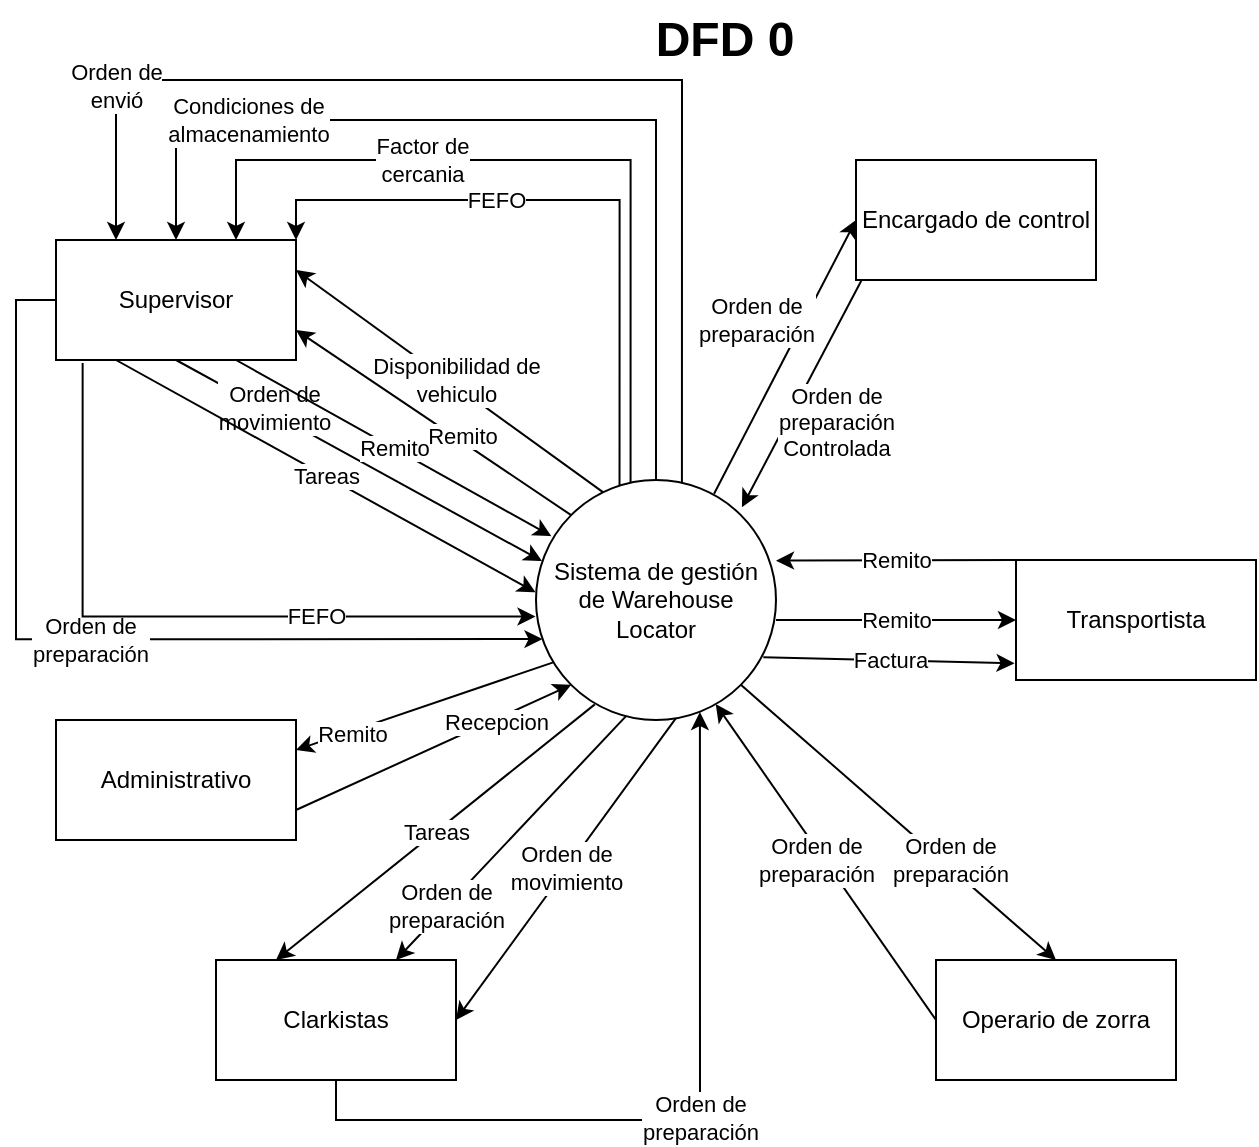 <mxfile version="24.5.1" type="github" pages="2">
  <diagram id="dtz4ZYm2-1124x_eL9rx" name="DFD">
    <mxGraphModel dx="989" dy="532" grid="1" gridSize="10" guides="1" tooltips="1" connect="1" arrows="1" fold="1" page="1" pageScale="1" pageWidth="827" pageHeight="1169" math="0" shadow="0">
      <root>
        <mxCell id="0" />
        <mxCell id="1" parent="0" />
        <mxCell id="_3XoVfJ383ayYzKA0eGD-2" value="Orden de&lt;br&gt;movimiento" style="rounded=0;orthogonalLoop=1;jettySize=auto;html=1;exitX=0.5;exitY=1;exitDx=0;exitDy=0;entryX=0.025;entryY=0.338;entryDx=0;entryDy=0;entryPerimeter=0;" parent="1" source="zZa_1P73lOuYzELmrsZg-2" target="zZa_1P73lOuYzELmrsZg-1" edge="1">
          <mxGeometry x="-0.48" y="2" relative="1" as="geometry">
            <mxPoint x="320" y="380" as="targetPoint" />
            <mxPoint as="offset" />
          </mxGeometry>
        </mxCell>
        <mxCell id="_3XoVfJ383ayYzKA0eGD-7" value="Disponibilidad de&lt;br&gt;vehiculo" style="rounded=0;orthogonalLoop=1;jettySize=auto;html=1;exitX=0.289;exitY=0.058;exitDx=0;exitDy=0;entryX=1;entryY=0.25;entryDx=0;entryDy=0;exitPerimeter=0;" parent="1" source="zZa_1P73lOuYzELmrsZg-1" target="zZa_1P73lOuYzELmrsZg-2" edge="1">
          <mxGeometry x="-0.017" y="-2" relative="1" as="geometry">
            <mxPoint as="offset" />
          </mxGeometry>
        </mxCell>
        <mxCell id="YiQoPn7ypVEa9kBm7qLJ-7" value="Tareas" style="rounded=0;orthogonalLoop=1;jettySize=auto;html=1;exitX=0.245;exitY=0.935;exitDx=0;exitDy=0;entryX=0.25;entryY=0;entryDx=0;entryDy=0;exitPerimeter=0;" parent="1" source="zZa_1P73lOuYzELmrsZg-1" target="YiQoPn7ypVEa9kBm7qLJ-2" edge="1">
          <mxGeometry relative="1" as="geometry" />
        </mxCell>
        <mxCell id="YiQoPn7ypVEa9kBm7qLJ-10" value="Remito" style="rounded=0;orthogonalLoop=1;jettySize=auto;html=1;exitX=0.072;exitY=0.76;exitDx=0;exitDy=0;entryX=1;entryY=0.25;entryDx=0;entryDy=0;exitPerimeter=0;" parent="1" source="zZa_1P73lOuYzELmrsZg-1" target="YiQoPn7ypVEa9kBm7qLJ-1" edge="1">
          <mxGeometry x="0.571" y="2" relative="1" as="geometry">
            <mxPoint as="offset" />
          </mxGeometry>
        </mxCell>
        <mxCell id="VfRBNNF5Eisxa5Mo3TuI-1" value="Factura" style="rounded=0;orthogonalLoop=1;jettySize=auto;html=1;entryX=-0.006;entryY=0.861;entryDx=0;entryDy=0;entryPerimeter=0;exitX=0.947;exitY=0.739;exitDx=0;exitDy=0;exitPerimeter=0;" parent="1" source="zZa_1P73lOuYzELmrsZg-1" target="zZa_1P73lOuYzELmrsZg-3" edge="1">
          <mxGeometry relative="1" as="geometry">
            <mxPoint x="450" y="410" as="sourcePoint" />
          </mxGeometry>
        </mxCell>
        <mxCell id="VfRBNNF5Eisxa5Mo3TuI-2" value="Orden de&lt;br&gt;envió" style="edgeStyle=orthogonalEdgeStyle;rounded=0;orthogonalLoop=1;jettySize=auto;html=1;exitX=0.608;exitY=0.011;exitDx=0;exitDy=0;entryX=0.25;entryY=0;entryDx=0;entryDy=0;exitPerimeter=0;" parent="1" source="zZa_1P73lOuYzELmrsZg-1" target="zZa_1P73lOuYzELmrsZg-2" edge="1">
          <mxGeometry x="0.726" relative="1" as="geometry">
            <Array as="points">
              <mxPoint x="393" y="120" />
              <mxPoint x="110" y="120" />
            </Array>
            <mxPoint as="offset" />
          </mxGeometry>
        </mxCell>
        <mxCell id="VfRBNNF5Eisxa5Mo3TuI-4" value="Orden de&lt;br&gt;preparación" style="rounded=0;orthogonalLoop=1;jettySize=auto;html=1;exitX=1;exitY=1;exitDx=0;exitDy=0;entryX=0.5;entryY=0;entryDx=0;entryDy=0;" parent="1" source="zZa_1P73lOuYzELmrsZg-1" target="YiQoPn7ypVEa9kBm7qLJ-4" edge="1">
          <mxGeometry x="0.299" y="3" relative="1" as="geometry">
            <mxPoint as="offset" />
          </mxGeometry>
        </mxCell>
        <mxCell id="VfRBNNF5Eisxa5Mo3TuI-5" value="Orden de&lt;br&gt;preparación" style="rounded=0;orthogonalLoop=1;jettySize=auto;html=1;entryX=0.75;entryY=0;entryDx=0;entryDy=0;exitX=0.375;exitY=0.984;exitDx=0;exitDy=0;exitPerimeter=0;" parent="1" source="zZa_1P73lOuYzELmrsZg-1" target="YiQoPn7ypVEa9kBm7qLJ-2" edge="1">
          <mxGeometry x="0.555" relative="1" as="geometry">
            <mxPoint x="380" y="440" as="sourcePoint" />
            <mxPoint as="offset" />
          </mxGeometry>
        </mxCell>
        <mxCell id="VfRBNNF5Eisxa5Mo3TuI-6" value="Orden de&lt;br&gt;preparación" style="rounded=0;orthogonalLoop=1;jettySize=auto;html=1;exitX=0.742;exitY=0.057;exitDx=0;exitDy=0;entryX=0;entryY=0.5;entryDx=0;entryDy=0;exitPerimeter=0;" parent="1" source="zZa_1P73lOuYzELmrsZg-1" target="YiQoPn7ypVEa9kBm7qLJ-3" edge="1">
          <mxGeometry x="0.125" y="21" relative="1" as="geometry">
            <mxPoint as="offset" />
          </mxGeometry>
        </mxCell>
        <mxCell id="_3XoVfJ383ayYzKA0eGD-1" value="Remito" style="rounded=0;orthogonalLoop=1;jettySize=auto;html=1;exitX=0;exitY=0;exitDx=0;exitDy=0;entryX=1;entryY=0.75;entryDx=0;entryDy=0;" parent="1" source="zZa_1P73lOuYzELmrsZg-1" target="zZa_1P73lOuYzELmrsZg-2" edge="1">
          <mxGeometry x="-0.187" y="-2" relative="1" as="geometry">
            <mxPoint as="offset" />
          </mxGeometry>
        </mxCell>
        <mxCell id="_3XoVfJ383ayYzKA0eGD-3" value="Orden de&lt;br&gt;movimiento" style="rounded=0;orthogonalLoop=1;jettySize=auto;html=1;exitX=0.584;exitY=0.991;exitDx=0;exitDy=0;entryX=1;entryY=0.5;entryDx=0;entryDy=0;exitPerimeter=0;" parent="1" source="zZa_1P73lOuYzELmrsZg-1" target="YiQoPn7ypVEa9kBm7qLJ-2" edge="1">
          <mxGeometry relative="1" as="geometry" />
        </mxCell>
        <mxCell id="_3XoVfJ383ayYzKA0eGD-5" value="Condiciones de&lt;br&gt;almacenamiento" style="edgeStyle=orthogonalEdgeStyle;rounded=0;orthogonalLoop=1;jettySize=auto;html=1;exitX=0.5;exitY=0;exitDx=0;exitDy=0;entryX=0.5;entryY=0;entryDx=0;entryDy=0;" parent="1" source="zZa_1P73lOuYzELmrsZg-1" target="zZa_1P73lOuYzELmrsZg-2" edge="1">
          <mxGeometry x="0.6" relative="1" as="geometry">
            <Array as="points">
              <mxPoint x="380" y="140" />
              <mxPoint x="140" y="140" />
            </Array>
            <mxPoint as="offset" />
          </mxGeometry>
        </mxCell>
        <mxCell id="_3XoVfJ383ayYzKA0eGD-6" value="Factor de&lt;br&gt;cercania" style="edgeStyle=orthogonalEdgeStyle;rounded=0;orthogonalLoop=1;jettySize=auto;html=1;exitX=0.394;exitY=0.008;exitDx=0;exitDy=0;entryX=0.75;entryY=0;entryDx=0;entryDy=0;exitPerimeter=0;" parent="1" source="zZa_1P73lOuYzELmrsZg-1" target="zZa_1P73lOuYzELmrsZg-2" edge="1">
          <mxGeometry x="0.33" relative="1" as="geometry">
            <Array as="points">
              <mxPoint x="367" y="160" />
              <mxPoint x="170" y="160" />
            </Array>
            <mxPoint as="offset" />
          </mxGeometry>
        </mxCell>
        <mxCell id="_3XoVfJ383ayYzKA0eGD-8" value="FEFO" style="edgeStyle=orthogonalEdgeStyle;rounded=0;orthogonalLoop=1;jettySize=auto;html=1;exitX=0.348;exitY=0.022;exitDx=0;exitDy=0;entryX=1;entryY=0;entryDx=0;entryDy=0;exitPerimeter=0;" parent="1" source="zZa_1P73lOuYzELmrsZg-1" target="zZa_1P73lOuYzELmrsZg-2" edge="1">
          <mxGeometry x="0.26" relative="1" as="geometry">
            <Array as="points">
              <mxPoint x="362" y="180" />
              <mxPoint x="200" y="180" />
            </Array>
            <mxPoint as="offset" />
          </mxGeometry>
        </mxCell>
        <mxCell id="zZa_1P73lOuYzELmrsZg-1" value="&lt;font style=&quot;font-size: 12px;&quot;&gt;Sistema de gestión de Warehouse Locator&lt;/font&gt;" style="ellipse;whiteSpace=wrap;html=1;aspect=fixed;" parent="1" vertex="1">
          <mxGeometry x="320" y="320" width="120" height="120" as="geometry" />
        </mxCell>
        <mxCell id="Pckf7qKC1o77Quz8ey8D-3" value="Remito" style="rounded=0;orthogonalLoop=1;jettySize=auto;html=1;exitX=0.75;exitY=1;exitDx=0;exitDy=0;entryX=0.064;entryY=0.234;entryDx=0;entryDy=0;entryPerimeter=0;" parent="1" source="zZa_1P73lOuYzELmrsZg-2" target="zZa_1P73lOuYzELmrsZg-1" edge="1">
          <mxGeometry relative="1" as="geometry" />
        </mxCell>
        <mxCell id="YiQoPn7ypVEa9kBm7qLJ-6" value="Tareas" style="rounded=0;orthogonalLoop=1;jettySize=auto;html=1;exitX=0.25;exitY=1;exitDx=0;exitDy=0;entryX=-0.002;entryY=0.468;entryDx=0;entryDy=0;entryPerimeter=0;" parent="1" source="zZa_1P73lOuYzELmrsZg-2" target="zZa_1P73lOuYzELmrsZg-1" edge="1">
          <mxGeometry relative="1" as="geometry" />
        </mxCell>
        <mxCell id="VfRBNNF5Eisxa5Mo3TuI-3" value="Orden de&lt;br&gt;preparación" style="edgeStyle=orthogonalEdgeStyle;rounded=0;orthogonalLoop=1;jettySize=auto;html=1;exitX=0;exitY=0.5;exitDx=0;exitDy=0;entryX=0.027;entryY=0.663;entryDx=0;entryDy=0;entryPerimeter=0;" parent="1" source="zZa_1P73lOuYzELmrsZg-2" target="zZa_1P73lOuYzELmrsZg-1" edge="1">
          <mxGeometry relative="1" as="geometry">
            <Array as="points">
              <mxPoint x="60" y="230" />
              <mxPoint x="60" y="400" />
            </Array>
          </mxGeometry>
        </mxCell>
        <mxCell id="zZa_1P73lOuYzELmrsZg-2" value="Supervisor" style="rounded=0;whiteSpace=wrap;html=1;" parent="1" vertex="1">
          <mxGeometry x="80" y="200" width="120" height="60" as="geometry" />
        </mxCell>
        <mxCell id="Pckf7qKC1o77Quz8ey8D-1" value="Remito" style="rounded=0;orthogonalLoop=1;jettySize=auto;html=1;exitX=0;exitY=0;exitDx=0;exitDy=0;entryX=1;entryY=0.336;entryDx=0;entryDy=0;entryPerimeter=0;" parent="1" source="zZa_1P73lOuYzELmrsZg-3" target="zZa_1P73lOuYzELmrsZg-1" edge="1">
          <mxGeometry relative="1" as="geometry" />
        </mxCell>
        <mxCell id="zZa_1P73lOuYzELmrsZg-3" value="Transportista" style="rounded=0;whiteSpace=wrap;html=1;" parent="1" vertex="1">
          <mxGeometry x="560" y="360" width="120" height="60" as="geometry" />
        </mxCell>
        <mxCell id="zZa_1P73lOuYzELmrsZg-4" value="&lt;font style=&quot;font-size: 24px;&quot;&gt;&lt;b&gt;DFD 0&lt;/b&gt;&lt;/font&gt;" style="text;html=1;align=center;verticalAlign=middle;resizable=0;points=[];autosize=1;strokeColor=none;fillColor=none;" parent="1" vertex="1">
          <mxGeometry x="369" y="80" width="90" height="40" as="geometry" />
        </mxCell>
        <mxCell id="YiQoPn7ypVEa9kBm7qLJ-5" value="Recepcion" style="rounded=0;orthogonalLoop=1;jettySize=auto;html=1;exitX=1;exitY=0.75;exitDx=0;exitDy=0;entryX=0;entryY=1;entryDx=0;entryDy=0;" parent="1" source="YiQoPn7ypVEa9kBm7qLJ-1" target="zZa_1P73lOuYzELmrsZg-1" edge="1">
          <mxGeometry x="0.451" relative="1" as="geometry">
            <mxPoint y="1" as="offset" />
          </mxGeometry>
        </mxCell>
        <mxCell id="YiQoPn7ypVEa9kBm7qLJ-1" value="Administrativo" style="rounded=0;whiteSpace=wrap;html=1;" parent="1" vertex="1">
          <mxGeometry x="80" y="440" width="120" height="60" as="geometry" />
        </mxCell>
        <mxCell id="YiQoPn7ypVEa9kBm7qLJ-2" value="Clarkistas" style="rounded=0;whiteSpace=wrap;html=1;" parent="1" vertex="1">
          <mxGeometry x="160" y="560" width="120" height="60" as="geometry" />
        </mxCell>
        <mxCell id="YiQoPn7ypVEa9kBm7qLJ-3" value="Encargado de control" style="rounded=0;whiteSpace=wrap;html=1;" parent="1" vertex="1">
          <mxGeometry x="480" y="160" width="120" height="60" as="geometry" />
        </mxCell>
        <mxCell id="YiQoPn7ypVEa9kBm7qLJ-4" value="Operario de zorra" style="rounded=0;whiteSpace=wrap;html=1;" parent="1" vertex="1">
          <mxGeometry x="520" y="560" width="120" height="60" as="geometry" />
        </mxCell>
        <mxCell id="VfRBNNF5Eisxa5Mo3TuI-7" value="Orden de&lt;br&gt;preparación" style="edgeStyle=orthogonalEdgeStyle;rounded=0;orthogonalLoop=1;jettySize=auto;html=1;exitX=0.5;exitY=1;exitDx=0;exitDy=0;entryX=0.683;entryY=0.967;entryDx=0;entryDy=0;entryPerimeter=0;" parent="1" source="YiQoPn7ypVEa9kBm7qLJ-2" target="zZa_1P73lOuYzELmrsZg-1" edge="1">
          <mxGeometry relative="1" as="geometry" />
        </mxCell>
        <mxCell id="VfRBNNF5Eisxa5Mo3TuI-8" value="Orden de&lt;br&gt;preparación" style="rounded=0;orthogonalLoop=1;jettySize=auto;html=1;exitX=0;exitY=0.5;exitDx=0;exitDy=0;entryX=0.749;entryY=0.934;entryDx=0;entryDy=0;entryPerimeter=0;" parent="1" source="YiQoPn7ypVEa9kBm7qLJ-4" target="zZa_1P73lOuYzELmrsZg-1" edge="1">
          <mxGeometry x="0.038" y="3" relative="1" as="geometry">
            <mxPoint as="offset" />
          </mxGeometry>
        </mxCell>
        <mxCell id="_3XoVfJ383ayYzKA0eGD-9" value="FEFO" style="rounded=0;orthogonalLoop=1;jettySize=auto;html=1;exitX=0.111;exitY=1.024;exitDx=0;exitDy=0;entryX=-0.002;entryY=0.569;entryDx=0;entryDy=0;entryPerimeter=0;edgeStyle=orthogonalEdgeStyle;exitPerimeter=0;" parent="1" source="zZa_1P73lOuYzELmrsZg-2" target="zZa_1P73lOuYzELmrsZg-1" edge="1">
          <mxGeometry x="0.379" relative="1" as="geometry">
            <Array as="points">
              <mxPoint x="93" y="388" />
            </Array>
            <mxPoint as="offset" />
          </mxGeometry>
        </mxCell>
        <mxCell id="dPi1HmF95KN-nMSCKA0x-1" value="" style="rounded=0;orthogonalLoop=1;jettySize=auto;html=1;exitX=0.022;exitY=1.006;exitDx=0;exitDy=0;exitPerimeter=0;entryX=0.858;entryY=0.114;entryDx=0;entryDy=0;entryPerimeter=0;" edge="1" parent="1" source="YiQoPn7ypVEa9kBm7qLJ-3" target="zZa_1P73lOuYzELmrsZg-1">
          <mxGeometry x="-0.053" y="4" relative="1" as="geometry">
            <mxPoint x="1" as="offset" />
            <mxPoint x="489" y="220" as="sourcePoint" />
            <mxPoint x="430" y="340" as="targetPoint" />
          </mxGeometry>
        </mxCell>
        <mxCell id="dPi1HmF95KN-nMSCKA0x-2" value="Orden de&lt;br&gt;preparación&lt;br&gt;Controlada" style="edgeLabel;html=1;align=center;verticalAlign=middle;resizable=0;points=[];" vertex="1" connectable="0" parent="dPi1HmF95KN-nMSCKA0x-1">
          <mxGeometry x="-0.184" y="1" relative="1" as="geometry">
            <mxPoint x="11" y="23" as="offset" />
          </mxGeometry>
        </mxCell>
        <mxCell id="dPi1HmF95KN-nMSCKA0x-3" value="Remito" style="rounded=0;orthogonalLoop=1;jettySize=auto;html=1;exitX=1;exitY=0.583;exitDx=0;exitDy=0;entryX=0;entryY=0.5;entryDx=0;entryDy=0;exitPerimeter=0;" edge="1" parent="1" source="zZa_1P73lOuYzELmrsZg-1" target="zZa_1P73lOuYzELmrsZg-3">
          <mxGeometry relative="1" as="geometry">
            <mxPoint x="440" y="398.5" as="sourcePoint" />
            <mxPoint x="578" y="381.5" as="targetPoint" />
          </mxGeometry>
        </mxCell>
      </root>
    </mxGraphModel>
  </diagram>
  <diagram id="MJs2kllR1z7NmVJTL_JH" name="DFD N1">
    <mxGraphModel dx="1434" dy="806" grid="1" gridSize="10" guides="1" tooltips="1" connect="1" arrows="1" fold="1" page="1" pageScale="1" pageWidth="827" pageHeight="1169" math="0" shadow="0">
      <root>
        <mxCell id="0" />
        <mxCell id="1" parent="0" />
        <mxCell id="jxZmnapPtHwA5-OEwFwY-4" value="" style="group" vertex="1" connectable="0" parent="1">
          <mxGeometry x="330" y="216" width="100" height="100" as="geometry" />
        </mxCell>
        <mxCell id="jxZmnapPtHwA5-OEwFwY-6" value="" style="ellipse;whiteSpace=wrap;html=1;aspect=fixed;" vertex="1" parent="jxZmnapPtHwA5-OEwFwY-4">
          <mxGeometry width="100" height="100" as="geometry" />
        </mxCell>
        <mxCell id="jxZmnapPtHwA5-OEwFwY-7" value="1_Ubicar mercadería" style="text;html=1;strokeColor=none;fillColor=none;align=center;verticalAlign=middle;whiteSpace=wrap;rounded=0;" vertex="1" parent="jxZmnapPtHwA5-OEwFwY-4">
          <mxGeometry x="30" y="40" width="50" height="20" as="geometry" />
        </mxCell>
        <mxCell id="jxZmnapPtHwA5-OEwFwY-8" value="" style="group" vertex="1" connectable="0" parent="1">
          <mxGeometry x="330" y="403" width="100" height="100" as="geometry" />
        </mxCell>
        <mxCell id="jxZmnapPtHwA5-OEwFwY-11" value="" style="ellipse;whiteSpace=wrap;html=1;aspect=fixed;" vertex="1" parent="jxZmnapPtHwA5-OEwFwY-8">
          <mxGeometry width="100" height="100" as="geometry" />
        </mxCell>
        <mxCell id="jxZmnapPtHwA5-OEwFwY-12" value="2_Abastecer picking" style="text;html=1;strokeColor=none;fillColor=none;align=center;verticalAlign=middle;whiteSpace=wrap;rounded=0;" vertex="1" parent="jxZmnapPtHwA5-OEwFwY-8">
          <mxGeometry x="30" y="40" width="50" height="20" as="geometry" />
        </mxCell>
        <mxCell id="jxZmnapPtHwA5-OEwFwY-13" value="" style="group" vertex="1" connectable="0" parent="1">
          <mxGeometry x="330" y="590" width="100" height="100" as="geometry" />
        </mxCell>
        <mxCell id="jxZmnapPtHwA5-OEwFwY-14" value="" style="ellipse;whiteSpace=wrap;html=1;aspect=fixed;" vertex="1" parent="jxZmnapPtHwA5-OEwFwY-13">
          <mxGeometry width="100" height="100" as="geometry" />
        </mxCell>
        <mxCell id="jxZmnapPtHwA5-OEwFwY-15" value="3_Despachar productos" style="text;html=1;strokeColor=none;fillColor=none;align=center;verticalAlign=middle;whiteSpace=wrap;rounded=0;" vertex="1" parent="jxZmnapPtHwA5-OEwFwY-13">
          <mxGeometry x="26.654" y="37.692" width="45.692" height="22.615" as="geometry" />
        </mxCell>
        <mxCell id="jxZmnapPtHwA5-OEwFwY-17" value="" style="group" vertex="1" connectable="0" parent="1">
          <mxGeometry x="80" y="420" width="120" height="60" as="geometry" />
        </mxCell>
        <mxCell id="jxZmnapPtHwA5-OEwFwY-18" value="" style="rounded=0;whiteSpace=wrap;html=1;" vertex="1" parent="jxZmnapPtHwA5-OEwFwY-17">
          <mxGeometry width="120" height="60" as="geometry" />
        </mxCell>
        <mxCell id="jxZmnapPtHwA5-OEwFwY-19" value="Clarkistas" style="text;html=1;strokeColor=none;fillColor=none;align=center;verticalAlign=middle;whiteSpace=wrap;rounded=0;" vertex="1" parent="jxZmnapPtHwA5-OEwFwY-17">
          <mxGeometry x="30" y="15" width="60" height="30" as="geometry" />
        </mxCell>
        <mxCell id="jxZmnapPtHwA5-OEwFwY-20" value="Orden de preparación" style="text;html=1;strokeColor=none;fillColor=none;align=center;verticalAlign=middle;whiteSpace=wrap;rounded=0;fontSize=9;" vertex="1" parent="1">
          <mxGeometry x="200" y="443.5" width="132" height="19" as="geometry" />
        </mxCell>
        <mxCell id="jxZmnapPtHwA5-OEwFwY-21" value="" style="endArrow=classic;html=1;rounded=0;" edge="1" parent="1">
          <mxGeometry width="50" height="50" relative="1" as="geometry">
            <mxPoint x="200" y="440" as="sourcePoint" />
            <mxPoint x="320" y="440" as="targetPoint" />
          </mxGeometry>
        </mxCell>
        <mxCell id="jxZmnapPtHwA5-OEwFwY-22" value="" style="endArrow=none;html=1;rounded=0;endFill=0;startArrow=classic;startFill=1;" edge="1" parent="1">
          <mxGeometry width="50" height="50" relative="1" as="geometry">
            <mxPoint x="200" y="469" as="sourcePoint" />
            <mxPoint x="320" y="469" as="targetPoint" />
          </mxGeometry>
        </mxCell>
        <mxCell id="jxZmnapPtHwA5-OEwFwY-23" value="" style="group" vertex="1" connectable="0" parent="1">
          <mxGeometry x="318" y="28" width="120" height="60" as="geometry" />
        </mxCell>
        <mxCell id="jxZmnapPtHwA5-OEwFwY-25" value="" style="rounded=0;whiteSpace=wrap;html=1;" vertex="1" parent="jxZmnapPtHwA5-OEwFwY-23">
          <mxGeometry width="120" height="60" as="geometry" />
        </mxCell>
        <mxCell id="jxZmnapPtHwA5-OEwFwY-26" value="Transportista" style="text;html=1;strokeColor=none;fillColor=none;align=center;verticalAlign=middle;whiteSpace=wrap;rounded=0;" vertex="1" parent="jxZmnapPtHwA5-OEwFwY-23">
          <mxGeometry x="30" y="15" width="60" height="30" as="geometry" />
        </mxCell>
        <mxCell id="N8RVjQcft0jY5korLCwp-1" value="" style="group" vertex="1" connectable="0" parent="1">
          <mxGeometry x="480" y="390" width="120" height="60" as="geometry" />
        </mxCell>
        <mxCell id="N8RVjQcft0jY5korLCwp-2" value="" style="rounded=0;whiteSpace=wrap;html=1;" vertex="1" parent="N8RVjQcft0jY5korLCwp-1">
          <mxGeometry width="120" height="60" as="geometry" />
        </mxCell>
        <mxCell id="N8RVjQcft0jY5korLCwp-3" value="Encargado de Control" style="text;html=1;strokeColor=none;fillColor=none;align=center;verticalAlign=middle;whiteSpace=wrap;rounded=0;" vertex="1" parent="N8RVjQcft0jY5korLCwp-1">
          <mxGeometry x="30" y="15" width="60" height="30" as="geometry" />
        </mxCell>
        <mxCell id="N8RVjQcft0jY5korLCwp-4" value="" style="endArrow=classic;html=1;rounded=0;entryX=0.5;entryY=0;entryDx=0;entryDy=0;exitX=0.617;exitY=0.993;exitDx=0;exitDy=0;exitPerimeter=0;" edge="1" parent="1" source="jxZmnapPtHwA5-OEwFwY-6" target="N8RVjQcft0jY5korLCwp-2">
          <mxGeometry width="50" height="50" relative="1" as="geometry">
            <mxPoint x="430" y="265.58" as="sourcePoint" />
            <mxPoint x="630" y="330" as="targetPoint" />
          </mxGeometry>
        </mxCell>
        <mxCell id="N8RVjQcft0jY5korLCwp-5" value="" style="endArrow=classic;html=1;rounded=0;exitX=0.5;exitY=1;exitDx=0;exitDy=0;entryX=0.5;entryY=0;entryDx=0;entryDy=0;" edge="1" parent="1" source="N8RVjQcft0jY5korLCwp-2" target="jxZmnapPtHwA5-OEwFwY-14">
          <mxGeometry width="50" height="50" relative="1" as="geometry">
            <mxPoint x="220" y="540" as="sourcePoint" />
            <mxPoint x="420" y="604.42" as="targetPoint" />
          </mxGeometry>
        </mxCell>
        <mxCell id="N8RVjQcft0jY5korLCwp-6" value="" style="group" vertex="1" connectable="0" parent="1">
          <mxGeometry x="37" y="240" width="120" height="60" as="geometry" />
        </mxCell>
        <mxCell id="N8RVjQcft0jY5korLCwp-7" style="edgeStyle=orthogonalEdgeStyle;rounded=0;orthogonalLoop=1;jettySize=auto;html=1;exitX=1;exitY=0.5;exitDx=0;exitDy=0;endArrow=none;endFill=0;startArrow=classic;startFill=1;" edge="1" parent="N8RVjQcft0jY5korLCwp-6" source="N8RVjQcft0jY5korLCwp-8">
          <mxGeometry relative="1" as="geometry">
            <mxPoint x="293" y="30" as="targetPoint" />
          </mxGeometry>
        </mxCell>
        <mxCell id="2mIP09RpDXj6jfRyoUEc-2" style="rounded=0;orthogonalLoop=1;jettySize=auto;html=1;exitX=1;exitY=0.75;exitDx=0;exitDy=0;" edge="1" parent="N8RVjQcft0jY5korLCwp-6" source="N8RVjQcft0jY5korLCwp-8">
          <mxGeometry relative="1" as="geometry">
            <mxPoint x="313" y="170" as="targetPoint" />
          </mxGeometry>
        </mxCell>
        <mxCell id="N8RVjQcft0jY5korLCwp-8" value="" style="rounded=0;whiteSpace=wrap;html=1;" vertex="1" parent="N8RVjQcft0jY5korLCwp-6">
          <mxGeometry width="120" height="60" as="geometry" />
        </mxCell>
        <mxCell id="N8RVjQcft0jY5korLCwp-9" value="Supervisor" style="text;html=1;strokeColor=none;fillColor=none;align=center;verticalAlign=middle;whiteSpace=wrap;rounded=0;" vertex="1" parent="N8RVjQcft0jY5korLCwp-6">
          <mxGeometry x="30" y="15" width="60" height="30" as="geometry" />
        </mxCell>
        <mxCell id="N8RVjQcft0jY5korLCwp-10" value="" style="group" vertex="1" connectable="0" parent="1">
          <mxGeometry x="630" y="390" width="120" height="60" as="geometry" />
        </mxCell>
        <mxCell id="N8RVjQcft0jY5korLCwp-11" value="" style="rounded=0;whiteSpace=wrap;html=1;" vertex="1" parent="N8RVjQcft0jY5korLCwp-10">
          <mxGeometry width="120" height="60" as="geometry" />
        </mxCell>
        <mxCell id="N8RVjQcft0jY5korLCwp-12" value="Administrativo" style="text;html=1;strokeColor=none;fillColor=none;align=center;verticalAlign=middle;whiteSpace=wrap;rounded=0;" vertex="1" parent="N8RVjQcft0jY5korLCwp-10">
          <mxGeometry x="30" y="15" width="60" height="30" as="geometry" />
        </mxCell>
        <mxCell id="N8RVjQcft0jY5korLCwp-13" value="" style="group" vertex="1" connectable="0" parent="1">
          <mxGeometry x="530" y="621" width="120" height="60" as="geometry" />
        </mxCell>
        <mxCell id="N8RVjQcft0jY5korLCwp-14" value="" style="rounded=0;whiteSpace=wrap;html=1;" vertex="1" parent="N8RVjQcft0jY5korLCwp-13">
          <mxGeometry x="24" width="120" height="60" as="geometry" />
        </mxCell>
        <mxCell id="N8RVjQcft0jY5korLCwp-15" value="Operario de zorra" style="text;html=1;strokeColor=none;fillColor=none;align=center;verticalAlign=middle;whiteSpace=wrap;rounded=0;" vertex="1" parent="N8RVjQcft0jY5korLCwp-13">
          <mxGeometry x="54" y="15" width="60" height="30" as="geometry" />
        </mxCell>
        <mxCell id="b1uBpjfrELEnijHmSVab-1" value="Orden de preparación" style="text;html=1;strokeColor=none;fillColor=none;align=center;verticalAlign=middle;whiteSpace=wrap;rounded=0;fontSize=9;" vertex="1" parent="N8RVjQcft0jY5korLCwp-13">
          <mxGeometry x="-100" y="18.5" width="132" height="19" as="geometry" />
        </mxCell>
        <mxCell id="b1uBpjfrELEnijHmSVab-2" value="" style="endArrow=classic;html=1;rounded=0;" edge="1" parent="N8RVjQcft0jY5korLCwp-13">
          <mxGeometry width="50" height="50" relative="1" as="geometry">
            <mxPoint x="-100" y="15" as="sourcePoint" />
            <mxPoint x="20" y="15" as="targetPoint" />
          </mxGeometry>
        </mxCell>
        <mxCell id="b1uBpjfrELEnijHmSVab-3" value="" style="endArrow=none;html=1;rounded=0;endFill=0;startArrow=classic;startFill=1;" edge="1" parent="N8RVjQcft0jY5korLCwp-13">
          <mxGeometry width="50" height="50" relative="1" as="geometry">
            <mxPoint x="-100" y="44" as="sourcePoint" />
            <mxPoint x="20" y="44" as="targetPoint" />
          </mxGeometry>
        </mxCell>
        <mxCell id="RMCV0nIkLqkQuJY2jqTz-3" style="rounded=0;orthogonalLoop=1;jettySize=auto;html=1;" edge="1" parent="1">
          <mxGeometry relative="1" as="geometry">
            <mxPoint x="378" y="90" as="sourcePoint" />
            <mxPoint x="380" y="210" as="targetPoint" />
          </mxGeometry>
        </mxCell>
        <mxCell id="eZtVP1LnV3hms6SYPk0e-3" value="" style="endArrow=classic;html=1;rounded=0;exitX=0.377;exitY=0;exitDx=0;exitDy=0;exitPerimeter=0;" edge="1" parent="1" source="eZtVP1LnV3hms6SYPk0e-1">
          <mxGeometry width="50" height="50" relative="1" as="geometry">
            <mxPoint x="341.7" y="557.3" as="sourcePoint" />
            <mxPoint x="340" y="490" as="targetPoint" />
          </mxGeometry>
        </mxCell>
        <mxCell id="eZtVP1LnV3hms6SYPk0e-1" value="Orden de Preparación" style="shape=partialRectangle;whiteSpace=wrap;html=1;left=0;right=0;fillColor=none;" vertex="1" parent="1">
          <mxGeometry x="227" y="530" width="106" height="26" as="geometry" />
        </mxCell>
        <mxCell id="eZtVP1LnV3hms6SYPk0e-2" value="" style="endArrow=classic;html=1;rounded=0;entryX=0.598;entryY=-0.012;entryDx=0;entryDy=0;entryPerimeter=0;" edge="1" parent="1" target="eZtVP1LnV3hms6SYPk0e-1">
          <mxGeometry width="50" height="50" relative="1" as="geometry">
            <mxPoint x="350" y="500" as="sourcePoint" />
            <mxPoint x="360" y="520" as="targetPoint" />
          </mxGeometry>
        </mxCell>
        <mxCell id="eZtVP1LnV3hms6SYPk0e-4" value="" style="endArrow=classic;html=1;rounded=0;exitX=0.5;exitY=1;exitDx=0;exitDy=0;" edge="1" parent="1" source="eZtVP1LnV3hms6SYPk0e-1">
          <mxGeometry width="50" height="50" relative="1" as="geometry">
            <mxPoint x="373.04" y="570" as="sourcePoint" />
            <mxPoint x="350" y="600" as="targetPoint" />
          </mxGeometry>
        </mxCell>
        <mxCell id="eZtVP1LnV3hms6SYPk0e-10" style="rounded=0;orthogonalLoop=1;jettySize=auto;html=1;entryX=0.444;entryY=-0.036;entryDx=0;entryDy=0;entryPerimeter=0;exitX=0.917;exitY=0.227;exitDx=0;exitDy=0;exitPerimeter=0;" edge="1" parent="1" source="jxZmnapPtHwA5-OEwFwY-6" target="N8RVjQcft0jY5korLCwp-11">
          <mxGeometry relative="1" as="geometry">
            <mxPoint x="420" y="240" as="sourcePoint" />
          </mxGeometry>
        </mxCell>
        <mxCell id="eZtVP1LnV3hms6SYPk0e-11" style="rounded=0;orthogonalLoop=1;jettySize=auto;html=1;exitX=0.5;exitY=1;exitDx=0;exitDy=0;entryX=0.992;entryY=0.287;entryDx=0;entryDy=0;entryPerimeter=0;" edge="1" parent="1" source="N8RVjQcft0jY5korLCwp-11" target="jxZmnapPtHwA5-OEwFwY-14">
          <mxGeometry relative="1" as="geometry" />
        </mxCell>
        <mxCell id="_c0BbqFIdJk3mj4VfApR-1" value="" style="group" vertex="1" connectable="0" parent="1">
          <mxGeometry x="296" y="760" width="120" height="60" as="geometry" />
        </mxCell>
        <mxCell id="_c0BbqFIdJk3mj4VfApR-2" value="" style="rounded=0;whiteSpace=wrap;html=1;" vertex="1" parent="_c0BbqFIdJk3mj4VfApR-1">
          <mxGeometry x="24" width="120" height="60" as="geometry" />
        </mxCell>
        <mxCell id="_c0BbqFIdJk3mj4VfApR-3" value="Encargado de despacho" style="text;html=1;strokeColor=none;fillColor=none;align=center;verticalAlign=middle;whiteSpace=wrap;rounded=0;" vertex="1" parent="_c0BbqFIdJk3mj4VfApR-1">
          <mxGeometry x="54" y="15" width="60" height="30" as="geometry" />
        </mxCell>
        <mxCell id="_c0BbqFIdJk3mj4VfApR-10" style="edgeStyle=orthogonalEdgeStyle;rounded=0;orthogonalLoop=1;jettySize=auto;html=1;exitX=1;exitY=0.5;exitDx=0;exitDy=0;entryX=1;entryY=0.5;entryDx=0;entryDy=0;" edge="1" parent="1" source="_c0BbqFIdJk3mj4VfApR-2" target="jxZmnapPtHwA5-OEwFwY-25">
          <mxGeometry relative="1" as="geometry">
            <Array as="points">
              <mxPoint x="780" y="790" />
              <mxPoint x="780" y="58" />
            </Array>
          </mxGeometry>
        </mxCell>
        <mxCell id="_c0BbqFIdJk3mj4VfApR-11" value="Orden de carga" style="text;html=1;strokeColor=none;fillColor=none;align=center;verticalAlign=middle;whiteSpace=wrap;rounded=0;fontSize=9;" vertex="1" parent="1">
          <mxGeometry x="370" y="710" width="99" height="27" as="geometry" />
        </mxCell>
        <mxCell id="_c0BbqFIdJk3mj4VfApR-12" style="edgeStyle=orthogonalEdgeStyle;rounded=0;orthogonalLoop=1;jettySize=auto;html=1;exitX=0.5;exitY=1;exitDx=0;exitDy=0;entryX=0.5;entryY=0;entryDx=0;entryDy=0;" edge="1" parent="1" source="jxZmnapPtHwA5-OEwFwY-14" target="_c0BbqFIdJk3mj4VfApR-2">
          <mxGeometry relative="1" as="geometry" />
        </mxCell>
        <mxCell id="_c0BbqFIdJk3mj4VfApR-13" value="Remito" style="text;html=1;strokeColor=none;fillColor=none;align=center;verticalAlign=middle;whiteSpace=wrap;rounded=0;fontSize=9;" vertex="1" parent="1">
          <mxGeometry x="480" y="760" width="99" height="27" as="geometry" />
        </mxCell>
        <mxCell id="_c0BbqFIdJk3mj4VfApR-14" value="Orden de preparacion" style="text;html=1;strokeColor=none;fillColor=none;align=center;verticalAlign=middle;whiteSpace=wrap;rounded=0;fontSize=9;" vertex="1" parent="1">
          <mxGeometry x="420" y="316" width="99" height="27" as="geometry" />
        </mxCell>
        <mxCell id="_c0BbqFIdJk3mj4VfApR-15" value="Orden de preparacion&lt;div&gt;Verificada&lt;/div&gt;" style="text;html=1;strokeColor=none;fillColor=none;align=center;verticalAlign=middle;whiteSpace=wrap;rounded=0;fontSize=9;" vertex="1" parent="1">
          <mxGeometry x="347" y="520" width="99" height="27" as="geometry" />
        </mxCell>
        <mxCell id="23vMih2psooPvY1fNZMR-1" value="Remito" style="text;html=1;strokeColor=none;fillColor=none;align=center;verticalAlign=middle;whiteSpace=wrap;rounded=0;fontSize=9;" vertex="1" parent="1">
          <mxGeometry x="501" y="273" width="99" height="27" as="geometry" />
        </mxCell>
        <mxCell id="06tBD-VB9TxlMGSRvI9F-1" value="Remito&lt;div&gt;Verificado&lt;/div&gt;" style="text;html=1;strokeColor=none;fillColor=none;align=center;verticalAlign=middle;whiteSpace=wrap;rounded=0;fontSize=9;" vertex="1" parent="1">
          <mxGeometry x="460" y="529" width="99" height="27" as="geometry" />
        </mxCell>
        <mxCell id="2mIP09RpDXj6jfRyoUEc-1" value="Orden de preparacion" style="text;html=1;strokeColor=none;fillColor=none;align=center;verticalAlign=middle;whiteSpace=wrap;rounded=0;fontSize=9;" vertex="1" parent="1">
          <mxGeometry x="197" y="246" width="99" height="27" as="geometry" />
        </mxCell>
        <mxCell id="2mIP09RpDXj6jfRyoUEc-3" value="Tarea" style="text;html=1;strokeColor=none;fillColor=none;align=center;verticalAlign=middle;whiteSpace=wrap;rounded=0;fontSize=9;" vertex="1" parent="1">
          <mxGeometry x="190" y="343" width="99" height="27" as="geometry" />
        </mxCell>
        <mxCell id="2mIP09RpDXj6jfRyoUEc-4" style="rounded=0;orthogonalLoop=1;jettySize=auto;html=1;exitX=1;exitY=0.75;exitDx=0;exitDy=0;endArrow=none;endFill=0;startArrow=classic;startFill=1;" edge="1" parent="1">
          <mxGeometry relative="1" as="geometry">
            <mxPoint x="350" y="403" as="targetPoint" />
            <mxPoint x="157" y="278" as="sourcePoint" />
          </mxGeometry>
        </mxCell>
        <mxCell id="2mIP09RpDXj6jfRyoUEc-5" value="Tarea&lt;br&gt;Completa" style="text;html=1;strokeColor=none;fillColor=none;align=center;verticalAlign=middle;whiteSpace=wrap;rounded=0;fontSize=9;" vertex="1" parent="1">
          <mxGeometry x="219" y="316" width="99" height="27" as="geometry" />
        </mxCell>
        <mxCell id="2mIP09RpDXj6jfRyoUEc-7" style="edgeStyle=orthogonalEdgeStyle;rounded=0;orthogonalLoop=1;jettySize=auto;html=1;exitX=1;exitY=0.5;exitDx=0;exitDy=0;endArrow=classic;endFill=1;startArrow=none;startFill=0;" edge="1" parent="1">
          <mxGeometry relative="1" as="geometry">
            <mxPoint x="330" y="277" as="targetPoint" />
            <mxPoint x="157" y="277" as="sourcePoint" />
          </mxGeometry>
        </mxCell>
        <mxCell id="2mIP09RpDXj6jfRyoUEc-8" value="Remito" style="text;html=1;strokeColor=none;fillColor=none;align=center;verticalAlign=middle;whiteSpace=wrap;rounded=0;fontSize=9;" vertex="1" parent="1">
          <mxGeometry x="361" y="130" width="99" height="27" as="geometry" />
        </mxCell>
      </root>
    </mxGraphModel>
  </diagram>
</mxfile>

